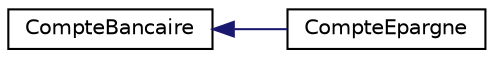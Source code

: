 digraph "Graphe hiérarchique des classes"
{
  edge [fontname="Helvetica",fontsize="10",labelfontname="Helvetica",labelfontsize="10"];
  node [fontname="Helvetica",fontsize="10",shape=record];
  rankdir="LR";
  Node0 [label="CompteBancaire",height=0.2,width=0.4,color="black", fillcolor="white", style="filled",URL="$class_compte_bancaire.html"];
  Node0 -> Node1 [dir="back",color="midnightblue",fontsize="10",style="solid",fontname="Helvetica"];
  Node1 [label="CompteEpargne",height=0.2,width=0.4,color="black", fillcolor="white", style="filled",URL="$class_compte_epargne.html"];
}
